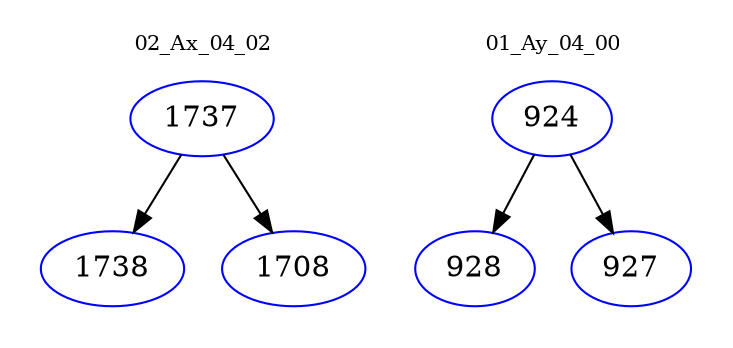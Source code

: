 digraph{
subgraph cluster_0 {
color = white
label = "02_Ax_04_02";
fontsize=10;
T0_1737 [label="1737", color="blue"]
T0_1737 -> T0_1738 [color="black"]
T0_1738 [label="1738", color="blue"]
T0_1737 -> T0_1708 [color="black"]
T0_1708 [label="1708", color="blue"]
}
subgraph cluster_1 {
color = white
label = "01_Ay_04_00";
fontsize=10;
T1_924 [label="924", color="blue"]
T1_924 -> T1_928 [color="black"]
T1_928 [label="928", color="blue"]
T1_924 -> T1_927 [color="black"]
T1_927 [label="927", color="blue"]
}
}
